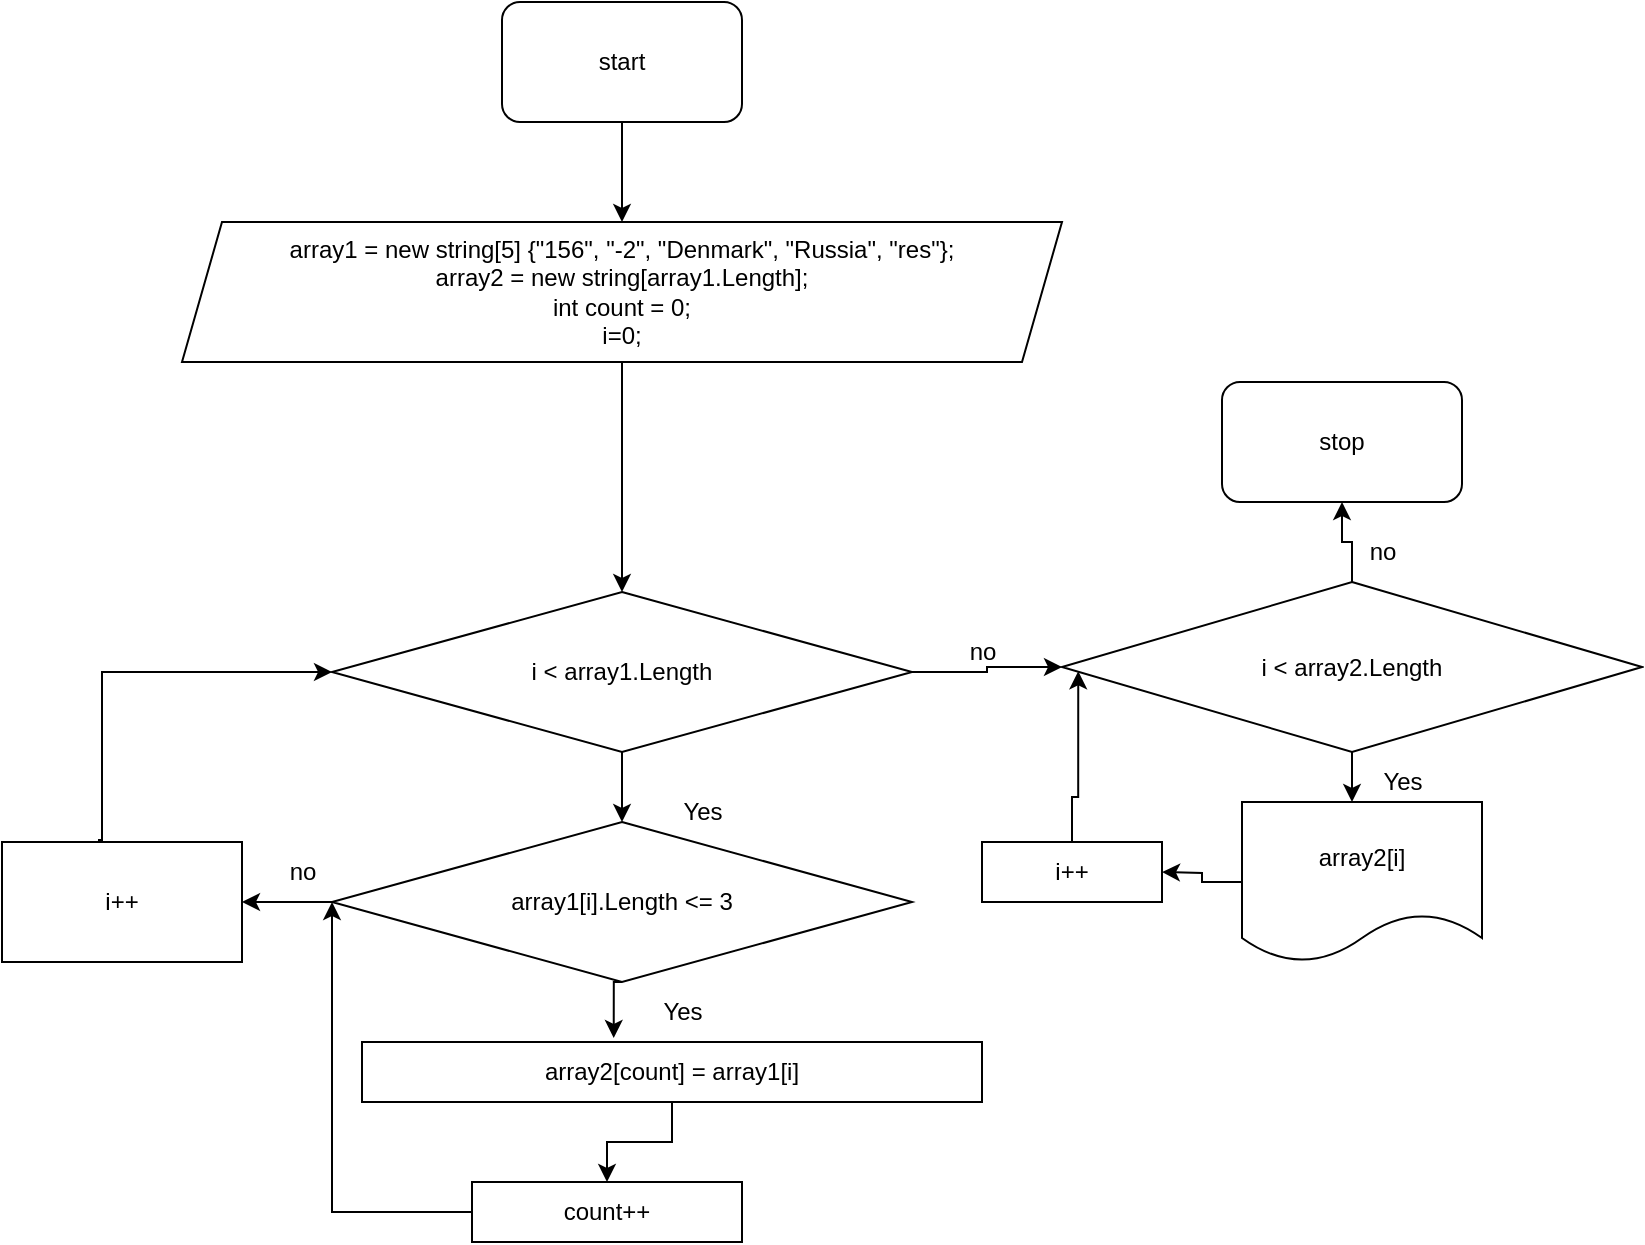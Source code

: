 <mxfile version="20.6.2" type="device"><diagram id="C5RBs43oDa-KdzZeNtuy" name="Page-1"><mxGraphModel dx="1166" dy="796" grid="1" gridSize="10" guides="1" tooltips="1" connect="1" arrows="1" fold="1" page="1" pageScale="1" pageWidth="827" pageHeight="1169" math="0" shadow="0"><root><mxCell id="WIyWlLk6GJQsqaUBKTNV-0"/><mxCell id="WIyWlLk6GJQsqaUBKTNV-1" parent="WIyWlLk6GJQsqaUBKTNV-0"/><mxCell id="_zhSUJ7ECkTa0PIQtG4d-4" style="edgeStyle=orthogonalEdgeStyle;rounded=0;orthogonalLoop=1;jettySize=auto;html=1;exitX=0.5;exitY=1;exitDx=0;exitDy=0;entryX=0.5;entryY=0;entryDx=0;entryDy=0;" edge="1" parent="WIyWlLk6GJQsqaUBKTNV-1" source="_zhSUJ7ECkTa0PIQtG4d-0" target="_zhSUJ7ECkTa0PIQtG4d-1"><mxGeometry relative="1" as="geometry"/></mxCell><mxCell id="_zhSUJ7ECkTa0PIQtG4d-0" value="start" style="rounded=1;whiteSpace=wrap;html=1;" vertex="1" parent="WIyWlLk6GJQsqaUBKTNV-1"><mxGeometry x="260" y="50" width="120" height="60" as="geometry"/></mxCell><mxCell id="_zhSUJ7ECkTa0PIQtG4d-6" style="edgeStyle=orthogonalEdgeStyle;rounded=0;orthogonalLoop=1;jettySize=auto;html=1;entryX=0.5;entryY=0;entryDx=0;entryDy=0;" edge="1" parent="WIyWlLk6GJQsqaUBKTNV-1" source="_zhSUJ7ECkTa0PIQtG4d-1" target="_zhSUJ7ECkTa0PIQtG4d-7"><mxGeometry relative="1" as="geometry"><mxPoint x="320" y="250" as="targetPoint"/></mxGeometry></mxCell><mxCell id="_zhSUJ7ECkTa0PIQtG4d-1" value="&lt;div&gt;array1 = new string[5] {&quot;156&quot;, &quot;-2&quot;, &quot;Denmark&quot;, &quot;Russia&quot;, &quot;res&quot;};&lt;/div&gt;&lt;div&gt;array2 = new string[array1.Length];&lt;/div&gt;&lt;div&gt;int count = 0;&lt;/div&gt;&lt;div&gt;i=0;&lt;/div&gt;" style="shape=parallelogram;perimeter=parallelogramPerimeter;whiteSpace=wrap;html=1;fixedSize=1;" vertex="1" parent="WIyWlLk6GJQsqaUBKTNV-1"><mxGeometry x="100" y="160" width="440" height="70" as="geometry"/></mxCell><mxCell id="_zhSUJ7ECkTa0PIQtG4d-9" style="edgeStyle=orthogonalEdgeStyle;rounded=0;orthogonalLoop=1;jettySize=auto;html=1;exitX=0.5;exitY=1;exitDx=0;exitDy=0;" edge="1" parent="WIyWlLk6GJQsqaUBKTNV-1" source="_zhSUJ7ECkTa0PIQtG4d-7"><mxGeometry relative="1" as="geometry"><mxPoint x="320" y="390" as="targetPoint"/></mxGeometry></mxCell><mxCell id="_zhSUJ7ECkTa0PIQtG4d-17" style="edgeStyle=orthogonalEdgeStyle;rounded=0;orthogonalLoop=1;jettySize=auto;html=1;" edge="1" parent="WIyWlLk6GJQsqaUBKTNV-1" source="_zhSUJ7ECkTa0PIQtG4d-7" target="_zhSUJ7ECkTa0PIQtG4d-16"><mxGeometry relative="1" as="geometry"/></mxCell><mxCell id="_zhSUJ7ECkTa0PIQtG4d-34" style="edgeStyle=orthogonalEdgeStyle;rounded=0;orthogonalLoop=1;jettySize=auto;html=1;" edge="1" parent="WIyWlLk6GJQsqaUBKTNV-1" source="_zhSUJ7ECkTa0PIQtG4d-7" target="_zhSUJ7ECkTa0PIQtG4d-33"><mxGeometry relative="1" as="geometry"/></mxCell><mxCell id="_zhSUJ7ECkTa0PIQtG4d-7" value="i &amp;lt; array1.Length" style="rhombus;whiteSpace=wrap;html=1;" vertex="1" parent="WIyWlLk6GJQsqaUBKTNV-1"><mxGeometry x="175" y="345" width="290" height="80" as="geometry"/></mxCell><mxCell id="_zhSUJ7ECkTa0PIQtG4d-28" style="edgeStyle=orthogonalEdgeStyle;rounded=0;orthogonalLoop=1;jettySize=auto;html=1;" edge="1" parent="WIyWlLk6GJQsqaUBKTNV-1" source="_zhSUJ7ECkTa0PIQtG4d-10" target="_zhSUJ7ECkTa0PIQtG4d-14"><mxGeometry relative="1" as="geometry"/></mxCell><mxCell id="_zhSUJ7ECkTa0PIQtG4d-10" value="array2[count] = array1[i]" style="rounded=0;whiteSpace=wrap;html=1;" vertex="1" parent="WIyWlLk6GJQsqaUBKTNV-1"><mxGeometry x="190" y="570" width="310" height="30" as="geometry"/></mxCell><mxCell id="_zhSUJ7ECkTa0PIQtG4d-13" value="Yes" style="text;html=1;align=center;verticalAlign=middle;resizable=0;points=[];autosize=1;strokeColor=none;fillColor=none;" vertex="1" parent="WIyWlLk6GJQsqaUBKTNV-1"><mxGeometry x="340" y="440" width="40" height="30" as="geometry"/></mxCell><mxCell id="_zhSUJ7ECkTa0PIQtG4d-29" style="edgeStyle=orthogonalEdgeStyle;rounded=0;orthogonalLoop=1;jettySize=auto;html=1;entryX=0;entryY=0.5;entryDx=0;entryDy=0;" edge="1" parent="WIyWlLk6GJQsqaUBKTNV-1" source="_zhSUJ7ECkTa0PIQtG4d-14" target="_zhSUJ7ECkTa0PIQtG4d-16"><mxGeometry relative="1" as="geometry"><Array as="points"><mxPoint x="175" y="655"/></Array></mxGeometry></mxCell><mxCell id="_zhSUJ7ECkTa0PIQtG4d-14" value="count++" style="rounded=0;whiteSpace=wrap;html=1;" vertex="1" parent="WIyWlLk6GJQsqaUBKTNV-1"><mxGeometry x="245" y="640" width="135" height="30" as="geometry"/></mxCell><mxCell id="_zhSUJ7ECkTa0PIQtG4d-20" style="edgeStyle=orthogonalEdgeStyle;rounded=0;orthogonalLoop=1;jettySize=auto;html=1;exitX=0.5;exitY=1;exitDx=0;exitDy=0;entryX=0.406;entryY=-0.067;entryDx=0;entryDy=0;entryPerimeter=0;" edge="1" parent="WIyWlLk6GJQsqaUBKTNV-1" source="_zhSUJ7ECkTa0PIQtG4d-16" target="_zhSUJ7ECkTa0PIQtG4d-10"><mxGeometry relative="1" as="geometry"/></mxCell><mxCell id="_zhSUJ7ECkTa0PIQtG4d-23" style="edgeStyle=orthogonalEdgeStyle;rounded=0;orthogonalLoop=1;jettySize=auto;html=1;exitX=0;exitY=0.5;exitDx=0;exitDy=0;" edge="1" parent="WIyWlLk6GJQsqaUBKTNV-1" source="_zhSUJ7ECkTa0PIQtG4d-16"><mxGeometry relative="1" as="geometry"><mxPoint x="130" y="500" as="targetPoint"/></mxGeometry></mxCell><mxCell id="_zhSUJ7ECkTa0PIQtG4d-16" value="array1[i].Length &amp;lt;= 3" style="rhombus;whiteSpace=wrap;html=1;" vertex="1" parent="WIyWlLk6GJQsqaUBKTNV-1"><mxGeometry x="175" y="460" width="290" height="80" as="geometry"/></mxCell><mxCell id="_zhSUJ7ECkTa0PIQtG4d-21" value="Yes" style="text;html=1;align=center;verticalAlign=middle;resizable=0;points=[];autosize=1;strokeColor=none;fillColor=none;" vertex="1" parent="WIyWlLk6GJQsqaUBKTNV-1"><mxGeometry x="330" y="540" width="40" height="30" as="geometry"/></mxCell><mxCell id="_zhSUJ7ECkTa0PIQtG4d-31" style="edgeStyle=orthogonalEdgeStyle;rounded=0;orthogonalLoop=1;jettySize=auto;html=1;entryX=0;entryY=0.5;entryDx=0;entryDy=0;exitX=0.4;exitY=-0.017;exitDx=0;exitDy=0;exitPerimeter=0;" edge="1" parent="WIyWlLk6GJQsqaUBKTNV-1" source="_zhSUJ7ECkTa0PIQtG4d-24" target="_zhSUJ7ECkTa0PIQtG4d-7"><mxGeometry relative="1" as="geometry"><mxPoint x="60" y="460" as="sourcePoint"/><mxPoint x="70" y="420" as="targetPoint"/><Array as="points"><mxPoint x="60" y="469"/><mxPoint x="60" y="385"/></Array></mxGeometry></mxCell><mxCell id="_zhSUJ7ECkTa0PIQtG4d-24" value="i++" style="rounded=0;whiteSpace=wrap;html=1;" vertex="1" parent="WIyWlLk6GJQsqaUBKTNV-1"><mxGeometry x="10" y="470" width="120" height="60" as="geometry"/></mxCell><mxCell id="_zhSUJ7ECkTa0PIQtG4d-25" value="no" style="text;html=1;align=center;verticalAlign=middle;resizable=0;points=[];autosize=1;strokeColor=none;fillColor=none;" vertex="1" parent="WIyWlLk6GJQsqaUBKTNV-1"><mxGeometry x="140" y="470" width="40" height="30" as="geometry"/></mxCell><mxCell id="_zhSUJ7ECkTa0PIQtG4d-32" value="no" style="text;html=1;align=center;verticalAlign=middle;resizable=0;points=[];autosize=1;strokeColor=none;fillColor=none;" vertex="1" parent="WIyWlLk6GJQsqaUBKTNV-1"><mxGeometry x="480" y="360" width="40" height="30" as="geometry"/></mxCell><mxCell id="_zhSUJ7ECkTa0PIQtG4d-36" style="edgeStyle=orthogonalEdgeStyle;rounded=0;orthogonalLoop=1;jettySize=auto;html=1;exitX=0.5;exitY=1;exitDx=0;exitDy=0;" edge="1" parent="WIyWlLk6GJQsqaUBKTNV-1" source="_zhSUJ7ECkTa0PIQtG4d-33"><mxGeometry relative="1" as="geometry"><mxPoint x="685" y="450" as="targetPoint"/></mxGeometry></mxCell><mxCell id="_zhSUJ7ECkTa0PIQtG4d-44" style="edgeStyle=orthogonalEdgeStyle;rounded=0;orthogonalLoop=1;jettySize=auto;html=1;entryX=0.5;entryY=1;entryDx=0;entryDy=0;" edge="1" parent="WIyWlLk6GJQsqaUBKTNV-1" source="_zhSUJ7ECkTa0PIQtG4d-33" target="_zhSUJ7ECkTa0PIQtG4d-43"><mxGeometry relative="1" as="geometry"/></mxCell><mxCell id="_zhSUJ7ECkTa0PIQtG4d-33" value="i &amp;lt; array2.Length" style="rhombus;whiteSpace=wrap;html=1;" vertex="1" parent="WIyWlLk6GJQsqaUBKTNV-1"><mxGeometry x="540" y="340" width="290" height="85" as="geometry"/></mxCell><mxCell id="_zhSUJ7ECkTa0PIQtG4d-37" value="Yes" style="text;html=1;align=center;verticalAlign=middle;resizable=0;points=[];autosize=1;strokeColor=none;fillColor=none;" vertex="1" parent="WIyWlLk6GJQsqaUBKTNV-1"><mxGeometry x="690" y="425" width="40" height="30" as="geometry"/></mxCell><mxCell id="_zhSUJ7ECkTa0PIQtG4d-40" style="edgeStyle=orthogonalEdgeStyle;rounded=0;orthogonalLoop=1;jettySize=auto;html=1;" edge="1" parent="WIyWlLk6GJQsqaUBKTNV-1" source="_zhSUJ7ECkTa0PIQtG4d-38"><mxGeometry relative="1" as="geometry"><mxPoint x="590" y="485" as="targetPoint"/></mxGeometry></mxCell><mxCell id="_zhSUJ7ECkTa0PIQtG4d-38" value="array2[i]" style="shape=document;whiteSpace=wrap;html=1;boundedLbl=1;" vertex="1" parent="WIyWlLk6GJQsqaUBKTNV-1"><mxGeometry x="630" y="450" width="120" height="80" as="geometry"/></mxCell><mxCell id="_zhSUJ7ECkTa0PIQtG4d-42" style="edgeStyle=orthogonalEdgeStyle;rounded=0;orthogonalLoop=1;jettySize=auto;html=1;entryX=0.028;entryY=0.525;entryDx=0;entryDy=0;entryPerimeter=0;" edge="1" parent="WIyWlLk6GJQsqaUBKTNV-1" source="_zhSUJ7ECkTa0PIQtG4d-41" target="_zhSUJ7ECkTa0PIQtG4d-33"><mxGeometry relative="1" as="geometry"/></mxCell><mxCell id="_zhSUJ7ECkTa0PIQtG4d-41" value="i++" style="rounded=0;whiteSpace=wrap;html=1;" vertex="1" parent="WIyWlLk6GJQsqaUBKTNV-1"><mxGeometry x="500" y="470" width="90" height="30" as="geometry"/></mxCell><mxCell id="_zhSUJ7ECkTa0PIQtG4d-43" value="stop" style="rounded=1;whiteSpace=wrap;html=1;" vertex="1" parent="WIyWlLk6GJQsqaUBKTNV-1"><mxGeometry x="620" y="240" width="120" height="60" as="geometry"/></mxCell><mxCell id="_zhSUJ7ECkTa0PIQtG4d-45" value="no" style="text;html=1;align=center;verticalAlign=middle;resizable=0;points=[];autosize=1;strokeColor=none;fillColor=none;" vertex="1" parent="WIyWlLk6GJQsqaUBKTNV-1"><mxGeometry x="680" y="310" width="40" height="30" as="geometry"/></mxCell></root></mxGraphModel></diagram></mxfile>